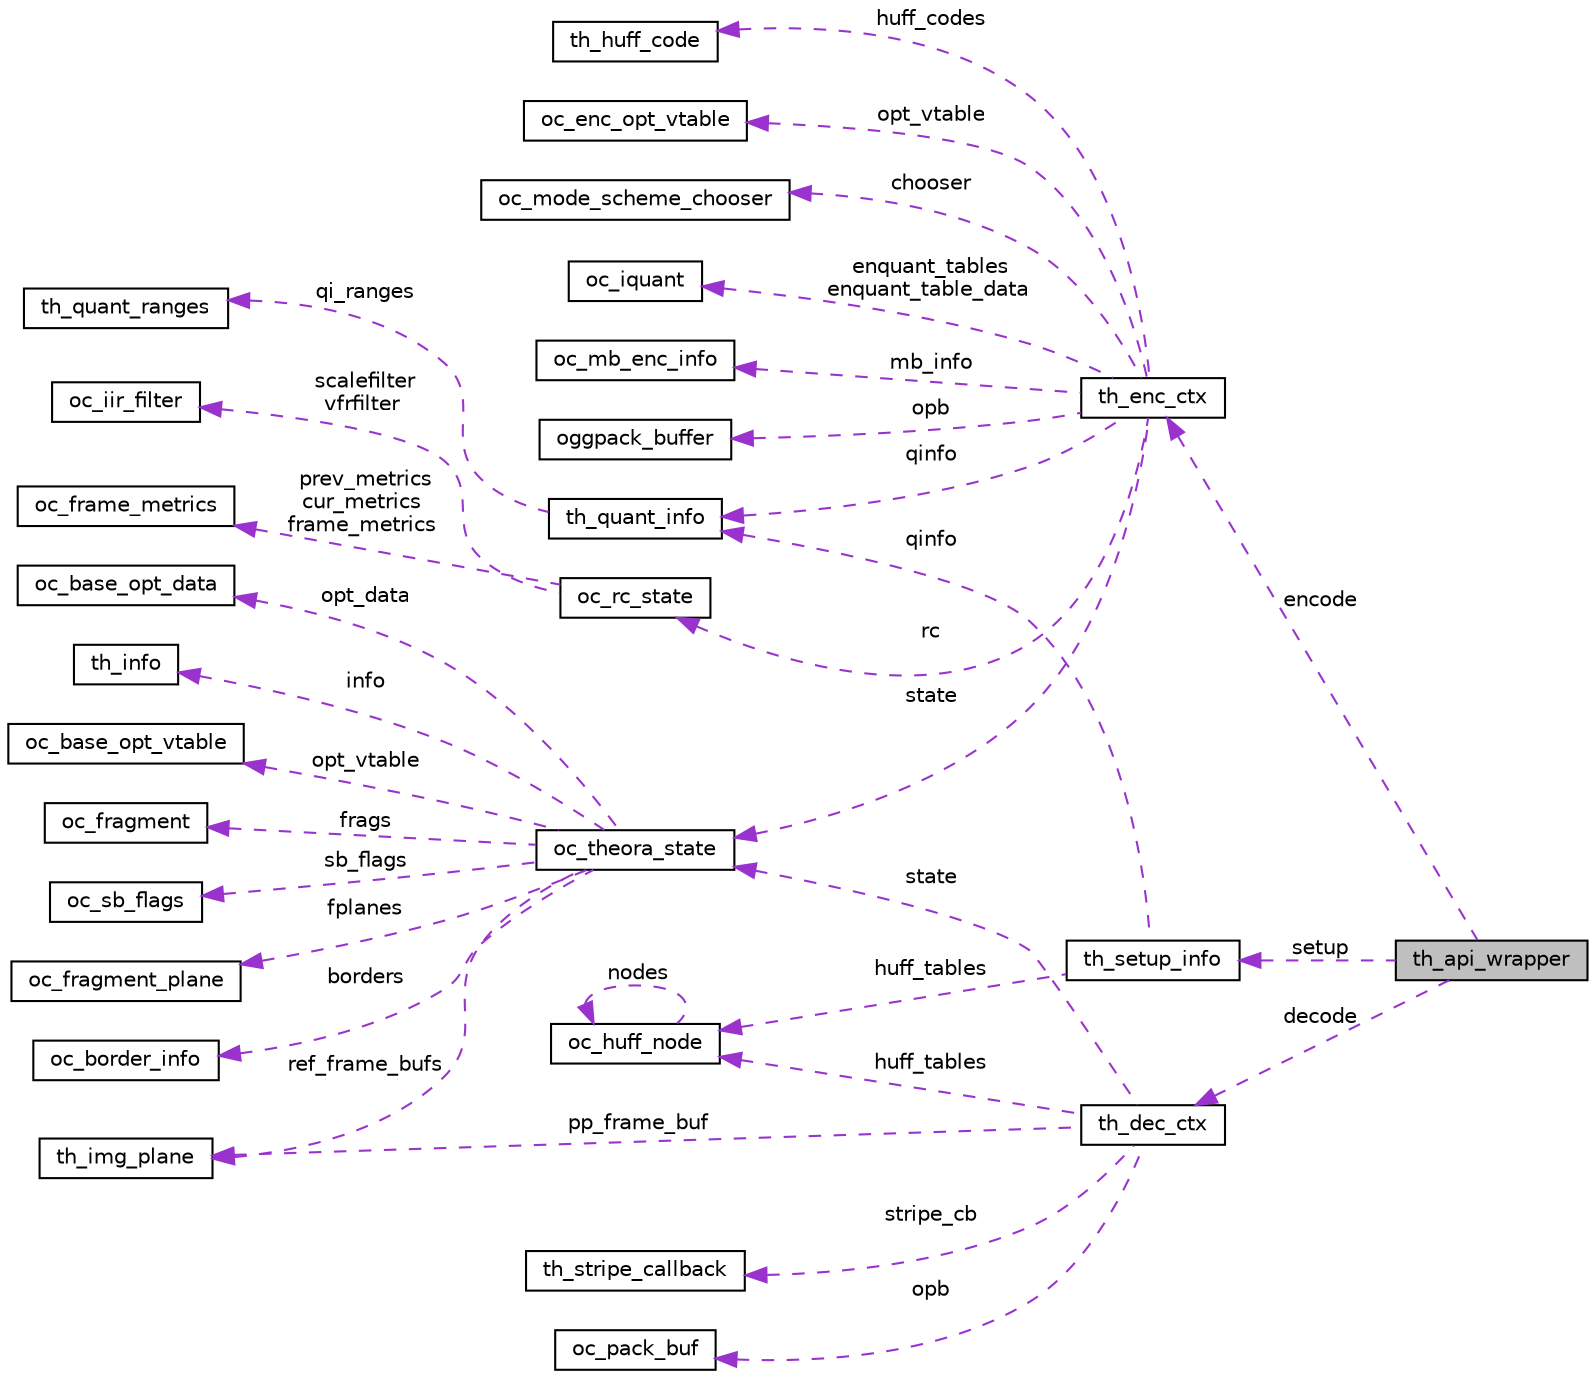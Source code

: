 digraph "th_api_wrapper"
{
  edge [fontname="Helvetica",fontsize="10",labelfontname="Helvetica",labelfontsize="10"];
  node [fontname="Helvetica",fontsize="10",shape=record];
  rankdir="LR";
  Node1 [label="th_api_wrapper",height=0.2,width=0.4,color="black", fillcolor="grey75", style="filled", fontcolor="black"];
  Node2 -> Node1 [dir="back",color="darkorchid3",fontsize="10",style="dashed",label=" encode" ,fontname="Helvetica"];
  Node2 [label="th_enc_ctx",height=0.2,width=0.4,color="black", fillcolor="white", style="filled",URL="$structth__enc__ctx.html"];
  Node3 -> Node2 [dir="back",color="darkorchid3",fontsize="10",style="dashed",label=" qinfo" ,fontname="Helvetica"];
  Node3 [label="th_quant_info",height=0.2,width=0.4,color="black", fillcolor="white", style="filled",URL="$structth__quant__info.html"];
  Node4 -> Node3 [dir="back",color="darkorchid3",fontsize="10",style="dashed",label=" qi_ranges" ,fontname="Helvetica"];
  Node4 [label="th_quant_ranges",height=0.2,width=0.4,color="black", fillcolor="white", style="filled",URL="$structth__quant__ranges.html"];
  Node5 -> Node2 [dir="back",color="darkorchid3",fontsize="10",style="dashed",label=" rc" ,fontname="Helvetica"];
  Node5 [label="oc_rc_state",height=0.2,width=0.4,color="black", fillcolor="white", style="filled",URL="$structoc__rc__state.html"];
  Node6 -> Node5 [dir="back",color="darkorchid3",fontsize="10",style="dashed",label=" scalefilter\nvfrfilter" ,fontname="Helvetica"];
  Node6 [label="oc_iir_filter",height=0.2,width=0.4,color="black", fillcolor="white", style="filled",URL="$structoc__iir__filter.html"];
  Node7 -> Node5 [dir="back",color="darkorchid3",fontsize="10",style="dashed",label=" prev_metrics\ncur_metrics\nframe_metrics" ,fontname="Helvetica"];
  Node7 [label="oc_frame_metrics",height=0.2,width=0.4,color="black", fillcolor="white", style="filled",URL="$structoc__frame__metrics.html"];
  Node8 -> Node2 [dir="back",color="darkorchid3",fontsize="10",style="dashed",label=" huff_codes" ,fontname="Helvetica"];
  Node8 [label="th_huff_code",height=0.2,width=0.4,color="black", fillcolor="white", style="filled",URL="$structth__huff__code.html"];
  Node9 -> Node2 [dir="back",color="darkorchid3",fontsize="10",style="dashed",label=" opt_vtable" ,fontname="Helvetica"];
  Node9 [label="oc_enc_opt_vtable",height=0.2,width=0.4,color="black", fillcolor="white", style="filled",URL="$structoc__enc__opt__vtable.html"];
  Node10 -> Node2 [dir="back",color="darkorchid3",fontsize="10",style="dashed",label=" chooser" ,fontname="Helvetica"];
  Node10 [label="oc_mode_scheme_chooser",height=0.2,width=0.4,color="black", fillcolor="white", style="filled",URL="$structoc__mode__scheme__chooser.html"];
  Node11 -> Node2 [dir="back",color="darkorchid3",fontsize="10",style="dashed",label=" state" ,fontname="Helvetica"];
  Node11 [label="oc_theora_state",height=0.2,width=0.4,color="black", fillcolor="white", style="filled",URL="$structoc__theora__state.html"];
  Node12 -> Node11 [dir="back",color="darkorchid3",fontsize="10",style="dashed",label=" frags" ,fontname="Helvetica"];
  Node12 [label="oc_fragment",height=0.2,width=0.4,color="black", fillcolor="white", style="filled",URL="$structoc__fragment.html"];
  Node13 -> Node11 [dir="back",color="darkorchid3",fontsize="10",style="dashed",label=" sb_flags" ,fontname="Helvetica"];
  Node13 [label="oc_sb_flags",height=0.2,width=0.4,color="black", fillcolor="white", style="filled",URL="$structoc__sb__flags.html"];
  Node14 -> Node11 [dir="back",color="darkorchid3",fontsize="10",style="dashed",label=" fplanes" ,fontname="Helvetica"];
  Node14 [label="oc_fragment_plane",height=0.2,width=0.4,color="black", fillcolor="white", style="filled",URL="$structoc__fragment__plane.html"];
  Node15 -> Node11 [dir="back",color="darkorchid3",fontsize="10",style="dashed",label=" borders" ,fontname="Helvetica"];
  Node15 [label="oc_border_info",height=0.2,width=0.4,color="black", fillcolor="white", style="filled",URL="$structoc__border__info.html"];
  Node16 -> Node11 [dir="back",color="darkorchid3",fontsize="10",style="dashed",label=" opt_data" ,fontname="Helvetica"];
  Node16 [label="oc_base_opt_data",height=0.2,width=0.4,color="black", fillcolor="white", style="filled",URL="$structoc__base__opt__data.html"];
  Node17 -> Node11 [dir="back",color="darkorchid3",fontsize="10",style="dashed",label=" info" ,fontname="Helvetica"];
  Node17 [label="th_info",height=0.2,width=0.4,color="black", fillcolor="white", style="filled",URL="$structth__info.html"];
  Node18 -> Node11 [dir="back",color="darkorchid3",fontsize="10",style="dashed",label=" ref_frame_bufs" ,fontname="Helvetica"];
  Node18 [label="th_img_plane",height=0.2,width=0.4,color="black", fillcolor="white", style="filled",URL="$structth__img__plane.html"];
  Node19 -> Node11 [dir="back",color="darkorchid3",fontsize="10",style="dashed",label=" opt_vtable" ,fontname="Helvetica"];
  Node19 [label="oc_base_opt_vtable",height=0.2,width=0.4,color="black", fillcolor="white", style="filled",URL="$structoc__base__opt__vtable.html"];
  Node20 -> Node2 [dir="back",color="darkorchid3",fontsize="10",style="dashed",label=" enquant_tables\nenquant_table_data" ,fontname="Helvetica"];
  Node20 [label="oc_iquant",height=0.2,width=0.4,color="black", fillcolor="white", style="filled",URL="$structoc__iquant.html"];
  Node21 -> Node2 [dir="back",color="darkorchid3",fontsize="10",style="dashed",label=" mb_info" ,fontname="Helvetica"];
  Node21 [label="oc_mb_enc_info",height=0.2,width=0.4,color="black", fillcolor="white", style="filled",URL="$structoc__mb__enc__info.html"];
  Node22 -> Node2 [dir="back",color="darkorchid3",fontsize="10",style="dashed",label=" opb" ,fontname="Helvetica"];
  Node22 [label="oggpack_buffer",height=0.2,width=0.4,color="black", fillcolor="white", style="filled",URL="$structoggpack__buffer.html"];
  Node23 -> Node1 [dir="back",color="darkorchid3",fontsize="10",style="dashed",label=" setup" ,fontname="Helvetica"];
  Node23 [label="th_setup_info",height=0.2,width=0.4,color="black", fillcolor="white", style="filled",URL="$structth__setup__info.html"];
  Node3 -> Node23 [dir="back",color="darkorchid3",fontsize="10",style="dashed",label=" qinfo" ,fontname="Helvetica"];
  Node24 -> Node23 [dir="back",color="darkorchid3",fontsize="10",style="dashed",label=" huff_tables" ,fontname="Helvetica"];
  Node24 [label="oc_huff_node",height=0.2,width=0.4,color="black", fillcolor="white", style="filled",URL="$structoc__huff__node.html"];
  Node24 -> Node24 [dir="back",color="darkorchid3",fontsize="10",style="dashed",label=" nodes" ,fontname="Helvetica"];
  Node25 -> Node1 [dir="back",color="darkorchid3",fontsize="10",style="dashed",label=" decode" ,fontname="Helvetica"];
  Node25 [label="th_dec_ctx",height=0.2,width=0.4,color="black", fillcolor="white", style="filled",URL="$structth__dec__ctx.html"];
  Node24 -> Node25 [dir="back",color="darkorchid3",fontsize="10",style="dashed",label=" huff_tables" ,fontname="Helvetica"];
  Node11 -> Node25 [dir="back",color="darkorchid3",fontsize="10",style="dashed",label=" state" ,fontname="Helvetica"];
  Node26 -> Node25 [dir="back",color="darkorchid3",fontsize="10",style="dashed",label=" stripe_cb" ,fontname="Helvetica"];
  Node26 [label="th_stripe_callback",height=0.2,width=0.4,color="black", fillcolor="white", style="filled",URL="$structth__stripe__callback.html"];
  Node18 -> Node25 [dir="back",color="darkorchid3",fontsize="10",style="dashed",label=" pp_frame_buf" ,fontname="Helvetica"];
  Node27 -> Node25 [dir="back",color="darkorchid3",fontsize="10",style="dashed",label=" opb" ,fontname="Helvetica"];
  Node27 [label="oc_pack_buf",height=0.2,width=0.4,color="black", fillcolor="white", style="filled",URL="$structoc__pack__buf.html"];
}
